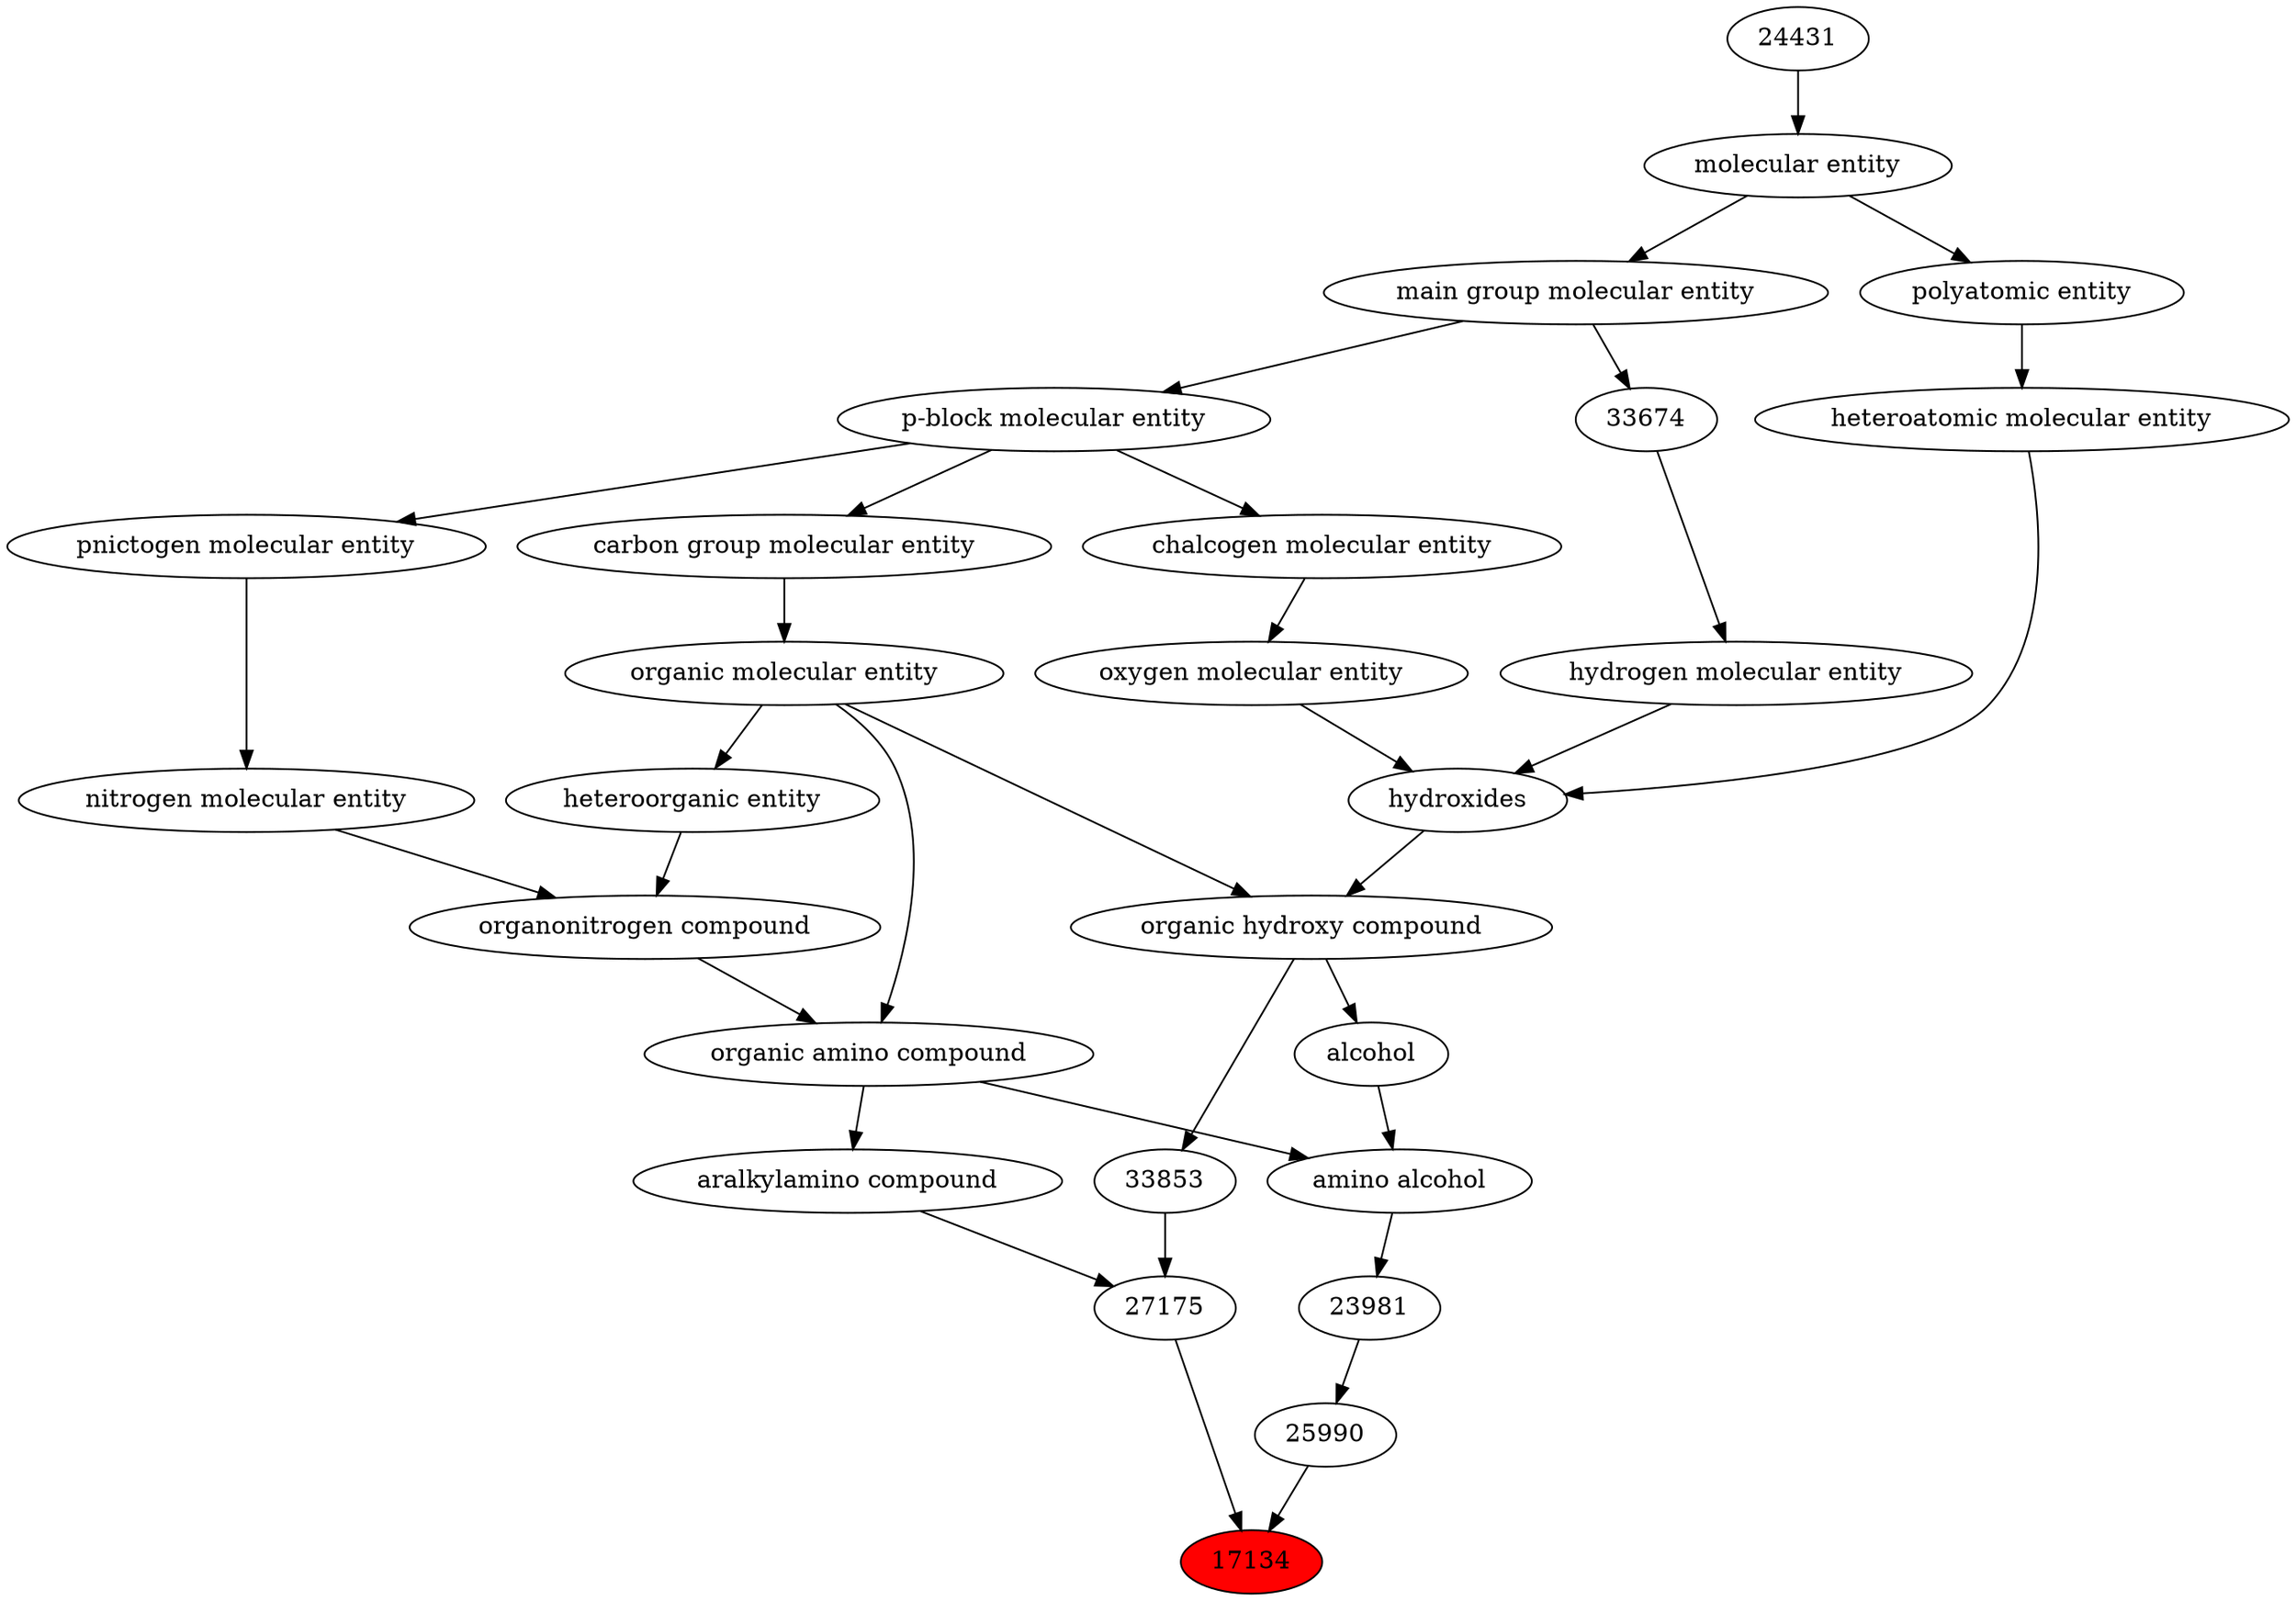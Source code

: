 digraph tree{ 
17134 [label="17134" fillcolor=red style=filled]
25990 -> 17134
27175 -> 17134
25990 [label="25990"]
23981 -> 25990
27175 [label="27175"]
33853 -> 27175
64365 -> 27175
23981 [label="23981"]
22478 -> 23981
33853 [label="33853"]
33822 -> 33853
64365 [label="aralkylamino compound"]
50047 -> 64365
22478 [label="amino alcohol"]
50047 -> 22478
30879 -> 22478
33822 [label="organic hydroxy compound"]
24651 -> 33822
50860 -> 33822
50047 [label="organic amino compound"]
50860 -> 50047
35352 -> 50047
30879 [label="alcohol"]
33822 -> 30879
24651 [label="hydroxides"]
25806 -> 24651
33608 -> 24651
37577 -> 24651
50860 [label="organic molecular entity"]
33582 -> 50860
35352 [label="organonitrogen compound"]
51143 -> 35352
33285 -> 35352
25806 [label="oxygen molecular entity"]
33304 -> 25806
33608 [label="hydrogen molecular entity"]
33674 -> 33608
37577 [label="heteroatomic molecular entity"]
36357 -> 37577
33582 [label="carbon group molecular entity"]
33675 -> 33582
51143 [label="nitrogen molecular entity"]
33302 -> 51143
33285 [label="heteroorganic entity"]
50860 -> 33285
33304 [label="chalcogen molecular entity"]
33675 -> 33304
33674 [label="33674"]
33579 -> 33674
36357 [label="polyatomic entity"]
23367 -> 36357
33675 [label="p-block molecular entity"]
33579 -> 33675
33302 [label="pnictogen molecular entity"]
33675 -> 33302
33579 [label="main group molecular entity"]
23367 -> 33579
23367 [label="molecular entity"]
24431 -> 23367
24431 [label="24431"]
}